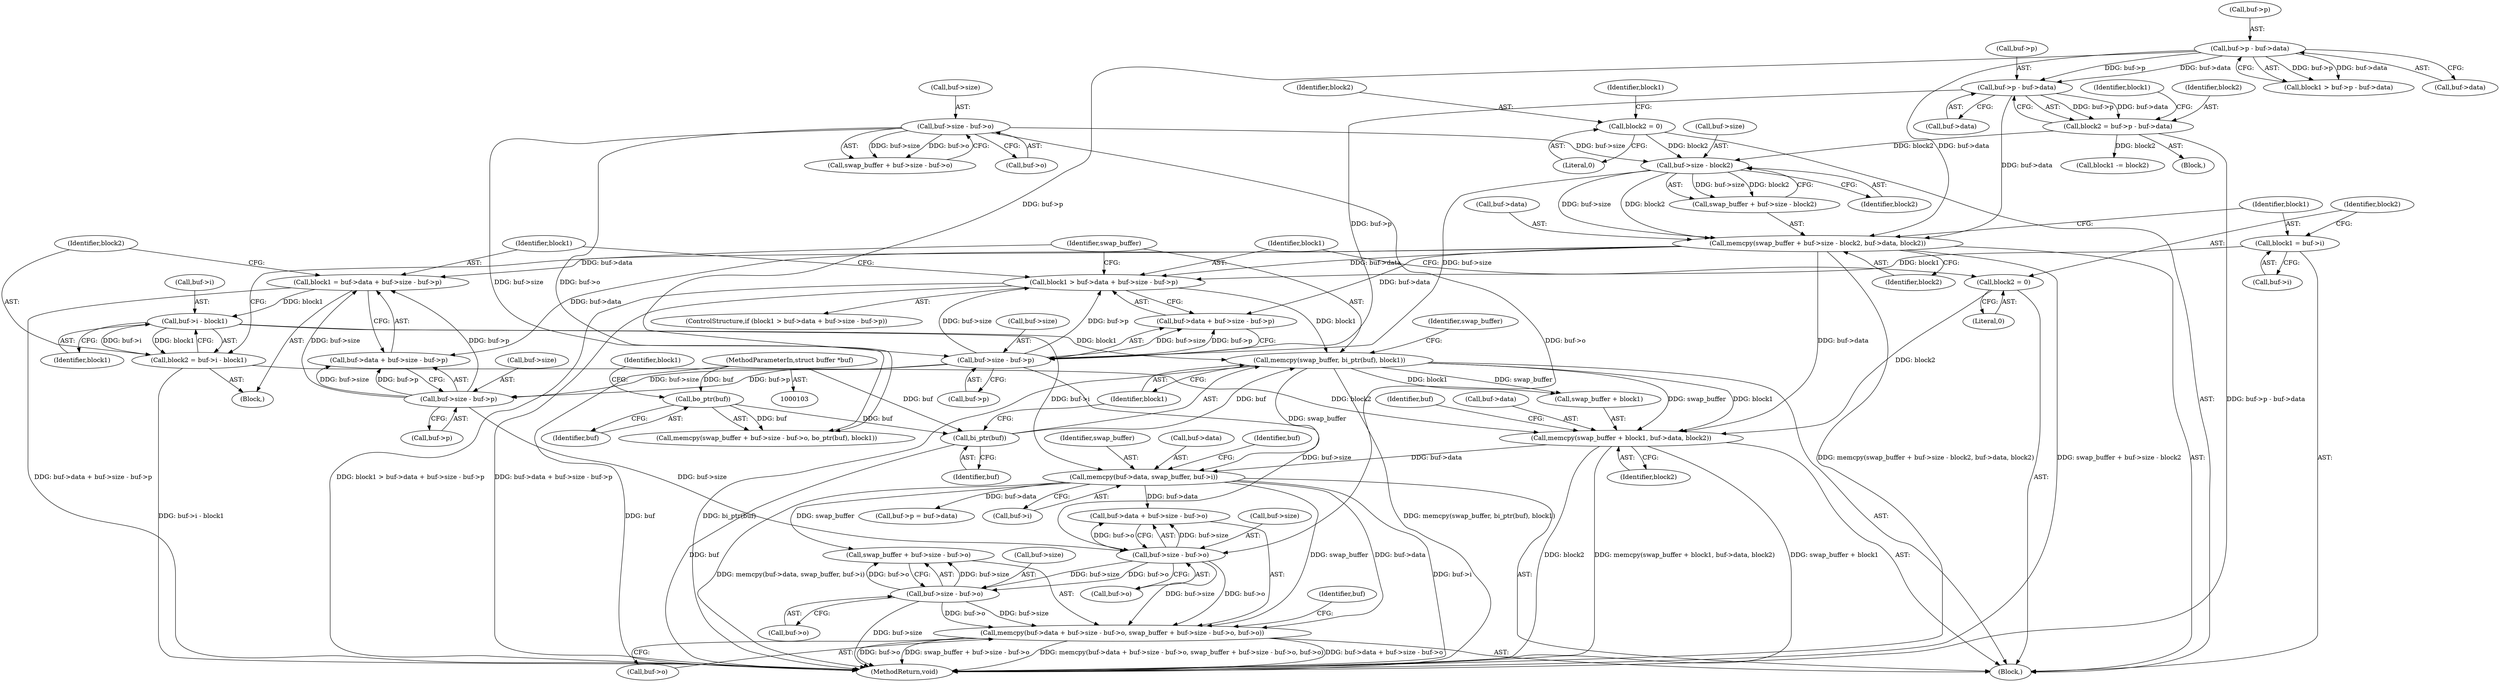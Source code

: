 digraph "0_haproxy_7ec765568883b2d4e5a2796adbeb492a22ec9bd4@API" {
"1000228" [label="(Call,memcpy(buf->data + buf->size - buf->o, swap_buffer + buf->size - buf->o, buf->o))"];
"1000220" [label="(Call,memcpy(buf->data, swap_buffer, buf->i))"];
"1000212" [label="(Call,memcpy(swap_buffer + block1, buf->data, block2))"];
"1000207" [label="(Call,memcpy(swap_buffer, bi_ptr(buf), block1))"];
"1000209" [label="(Call,bi_ptr(buf))"];
"1000149" [label="(Call,bo_ptr(buf))"];
"1000104" [label="(MethodParameterIn,struct buffer *buf)"];
"1000202" [label="(Call,buf->i - block1)"];
"1000187" [label="(Call,block1 = buf->data + buf->size - buf->p)"];
"1000152" [label="(Call,memcpy(swap_buffer + buf->size - block2, buf->data, block2))"];
"1000155" [label="(Call,buf->size - block2)"];
"1000142" [label="(Call,buf->size - buf->o)"];
"1000113" [label="(Call,block2 = 0)"];
"1000127" [label="(Call,block2 = buf->p - buf->data)"];
"1000129" [label="(Call,buf->p - buf->data)"];
"1000119" [label="(Call,buf->p - buf->data)"];
"1000193" [label="(Call,buf->size - buf->p)"];
"1000179" [label="(Call,buf->size - buf->p)"];
"1000173" [label="(Call,block1 > buf->data + buf->size - buf->p)"];
"1000164" [label="(Call,block1 = buf->i)"];
"1000200" [label="(Call,block2 = buf->i - block1)"];
"1000169" [label="(Call,block2 = 0)"];
"1000233" [label="(Call,buf->size - buf->o)"];
"1000242" [label="(Call,buf->size - buf->o)"];
"1000206" [label="(Identifier,block1)"];
"1000117" [label="(Call,block1 > buf->p - buf->data)"];
"1000139" [label="(Call,memcpy(swap_buffer + buf->size - buf->o, bo_ptr(buf), block1))"];
"1000130" [label="(Call,buf->p)"];
"1000173" [label="(Call,block1 > buf->data + buf->size - buf->p)"];
"1000104" [label="(MethodParameterIn,struct buffer *buf)"];
"1000254" [label="(Identifier,buf)"];
"1000149" [label="(Call,bo_ptr(buf))"];
"1000228" [label="(Call,memcpy(buf->data + buf->size - buf->o, swap_buffer + buf->size - buf->o, buf->o))"];
"1000136" [label="(Call,block1 -= block2)"];
"1000231" [label="(Identifier,buf)"];
"1000127" [label="(Call,block2 = buf->p - buf->data)"];
"1000171" [label="(Literal,0)"];
"1000220" [label="(Call,memcpy(buf->data, swap_buffer, buf->i))"];
"1000175" [label="(Call,buf->data + buf->size - buf->p)"];
"1000246" [label="(Call,buf->o)"];
"1000213" [label="(Call,swap_buffer + block1)"];
"1000188" [label="(Identifier,block1)"];
"1000174" [label="(Identifier,block1)"];
"1000118" [label="(Identifier,block1)"];
"1000143" [label="(Call,buf->size)"];
"1000129" [label="(Call,buf->p - buf->data)"];
"1000159" [label="(Identifier,block2)"];
"1000194" [label="(Call,buf->size)"];
"1000208" [label="(Identifier,swap_buffer)"];
"1000214" [label="(Identifier,swap_buffer)"];
"1000164" [label="(Call,block1 = buf->i)"];
"1000151" [label="(Identifier,block1)"];
"1000193" [label="(Call,buf->size - buf->p)"];
"1000172" [label="(ControlStructure,if (block1 > buf->data + buf->size - buf->p))"];
"1000156" [label="(Call,buf->size)"];
"1000259" [label="(MethodReturn,void)"];
"1000170" [label="(Identifier,block2)"];
"1000137" [label="(Identifier,block1)"];
"1000155" [label="(Call,buf->size - block2)"];
"1000180" [label="(Call,buf->size)"];
"1000211" [label="(Identifier,block1)"];
"1000202" [label="(Call,buf->i - block1)"];
"1000120" [label="(Call,buf->p)"];
"1000133" [label="(Call,buf->data)"];
"1000179" [label="(Call,buf->size - buf->p)"];
"1000207" [label="(Call,memcpy(swap_buffer, bi_ptr(buf), block1))"];
"1000140" [label="(Call,swap_buffer + buf->size - buf->o)"];
"1000114" [label="(Identifier,block2)"];
"1000222" [label="(Identifier,buf)"];
"1000203" [label="(Call,buf->i)"];
"1000225" [label="(Call,buf->i)"];
"1000187" [label="(Call,block1 = buf->data + buf->size - buf->p)"];
"1000123" [label="(Call,buf->data)"];
"1000224" [label="(Identifier,swap_buffer)"];
"1000160" [label="(Call,buf->data)"];
"1000189" [label="(Call,buf->data + buf->size - buf->p)"];
"1000200" [label="(Call,block2 = buf->i - block1)"];
"1000169" [label="(Call,block2 = 0)"];
"1000242" [label="(Call,buf->size - buf->o)"];
"1000166" [label="(Call,buf->i)"];
"1000126" [label="(Block,)"];
"1000252" [label="(Call,buf->p = buf->data)"];
"1000153" [label="(Call,swap_buffer + buf->size - block2)"];
"1000186" [label="(Block,)"];
"1000210" [label="(Identifier,buf)"];
"1000240" [label="(Call,swap_buffer + buf->size - buf->o)"];
"1000146" [label="(Call,buf->o)"];
"1000163" [label="(Identifier,block2)"];
"1000233" [label="(Call,buf->size - buf->o)"];
"1000119" [label="(Call,buf->p - buf->data)"];
"1000152" [label="(Call,memcpy(swap_buffer + buf->size - block2, buf->data, block2))"];
"1000216" [label="(Call,buf->data)"];
"1000237" [label="(Call,buf->o)"];
"1000209" [label="(Call,bi_ptr(buf))"];
"1000212" [label="(Call,memcpy(swap_buffer + block1, buf->data, block2))"];
"1000197" [label="(Call,buf->p)"];
"1000234" [label="(Call,buf->size)"];
"1000128" [label="(Identifier,block2)"];
"1000142" [label="(Call,buf->size - buf->o)"];
"1000150" [label="(Identifier,buf)"];
"1000243" [label="(Call,buf->size)"];
"1000105" [label="(Block,)"];
"1000219" [label="(Identifier,block2)"];
"1000183" [label="(Call,buf->p)"];
"1000221" [label="(Call,buf->data)"];
"1000201" [label="(Identifier,block2)"];
"1000229" [label="(Call,buf->data + buf->size - buf->o)"];
"1000165" [label="(Identifier,block1)"];
"1000115" [label="(Literal,0)"];
"1000113" [label="(Call,block2 = 0)"];
"1000249" [label="(Call,buf->o)"];
"1000228" -> "1000105"  [label="AST: "];
"1000228" -> "1000249"  [label="CFG: "];
"1000229" -> "1000228"  [label="AST: "];
"1000240" -> "1000228"  [label="AST: "];
"1000249" -> "1000228"  [label="AST: "];
"1000254" -> "1000228"  [label="CFG: "];
"1000228" -> "1000259"  [label="DDG: swap_buffer + buf->size - buf->o"];
"1000228" -> "1000259"  [label="DDG: memcpy(buf->data + buf->size - buf->o, swap_buffer + buf->size - buf->o, buf->o)"];
"1000228" -> "1000259"  [label="DDG: buf->data + buf->size - buf->o"];
"1000228" -> "1000259"  [label="DDG: buf->o"];
"1000220" -> "1000228"  [label="DDG: buf->data"];
"1000220" -> "1000228"  [label="DDG: swap_buffer"];
"1000233" -> "1000228"  [label="DDG: buf->size"];
"1000233" -> "1000228"  [label="DDG: buf->o"];
"1000242" -> "1000228"  [label="DDG: buf->size"];
"1000242" -> "1000228"  [label="DDG: buf->o"];
"1000220" -> "1000105"  [label="AST: "];
"1000220" -> "1000225"  [label="CFG: "];
"1000221" -> "1000220"  [label="AST: "];
"1000224" -> "1000220"  [label="AST: "];
"1000225" -> "1000220"  [label="AST: "];
"1000231" -> "1000220"  [label="CFG: "];
"1000220" -> "1000259"  [label="DDG: buf->i"];
"1000220" -> "1000259"  [label="DDG: memcpy(buf->data, swap_buffer, buf->i)"];
"1000212" -> "1000220"  [label="DDG: buf->data"];
"1000207" -> "1000220"  [label="DDG: swap_buffer"];
"1000202" -> "1000220"  [label="DDG: buf->i"];
"1000220" -> "1000229"  [label="DDG: buf->data"];
"1000220" -> "1000240"  [label="DDG: swap_buffer"];
"1000220" -> "1000252"  [label="DDG: buf->data"];
"1000212" -> "1000105"  [label="AST: "];
"1000212" -> "1000219"  [label="CFG: "];
"1000213" -> "1000212"  [label="AST: "];
"1000216" -> "1000212"  [label="AST: "];
"1000219" -> "1000212"  [label="AST: "];
"1000222" -> "1000212"  [label="CFG: "];
"1000212" -> "1000259"  [label="DDG: block2"];
"1000212" -> "1000259"  [label="DDG: memcpy(swap_buffer + block1, buf->data, block2)"];
"1000212" -> "1000259"  [label="DDG: swap_buffer + block1"];
"1000207" -> "1000212"  [label="DDG: swap_buffer"];
"1000207" -> "1000212"  [label="DDG: block1"];
"1000152" -> "1000212"  [label="DDG: buf->data"];
"1000200" -> "1000212"  [label="DDG: block2"];
"1000169" -> "1000212"  [label="DDG: block2"];
"1000207" -> "1000105"  [label="AST: "];
"1000207" -> "1000211"  [label="CFG: "];
"1000208" -> "1000207"  [label="AST: "];
"1000209" -> "1000207"  [label="AST: "];
"1000211" -> "1000207"  [label="AST: "];
"1000214" -> "1000207"  [label="CFG: "];
"1000207" -> "1000259"  [label="DDG: bi_ptr(buf)"];
"1000207" -> "1000259"  [label="DDG: memcpy(swap_buffer, bi_ptr(buf), block1)"];
"1000209" -> "1000207"  [label="DDG: buf"];
"1000202" -> "1000207"  [label="DDG: block1"];
"1000173" -> "1000207"  [label="DDG: block1"];
"1000207" -> "1000213"  [label="DDG: swap_buffer"];
"1000207" -> "1000213"  [label="DDG: block1"];
"1000209" -> "1000210"  [label="CFG: "];
"1000210" -> "1000209"  [label="AST: "];
"1000211" -> "1000209"  [label="CFG: "];
"1000209" -> "1000259"  [label="DDG: buf"];
"1000149" -> "1000209"  [label="DDG: buf"];
"1000104" -> "1000209"  [label="DDG: buf"];
"1000149" -> "1000139"  [label="AST: "];
"1000149" -> "1000150"  [label="CFG: "];
"1000150" -> "1000149"  [label="AST: "];
"1000151" -> "1000149"  [label="CFG: "];
"1000149" -> "1000139"  [label="DDG: buf"];
"1000104" -> "1000149"  [label="DDG: buf"];
"1000104" -> "1000103"  [label="AST: "];
"1000104" -> "1000259"  [label="DDG: buf"];
"1000202" -> "1000200"  [label="AST: "];
"1000202" -> "1000206"  [label="CFG: "];
"1000203" -> "1000202"  [label="AST: "];
"1000206" -> "1000202"  [label="AST: "];
"1000200" -> "1000202"  [label="CFG: "];
"1000202" -> "1000200"  [label="DDG: buf->i"];
"1000202" -> "1000200"  [label="DDG: block1"];
"1000187" -> "1000202"  [label="DDG: block1"];
"1000187" -> "1000186"  [label="AST: "];
"1000187" -> "1000189"  [label="CFG: "];
"1000188" -> "1000187"  [label="AST: "];
"1000189" -> "1000187"  [label="AST: "];
"1000201" -> "1000187"  [label="CFG: "];
"1000187" -> "1000259"  [label="DDG: buf->data + buf->size - buf->p"];
"1000152" -> "1000187"  [label="DDG: buf->data"];
"1000193" -> "1000187"  [label="DDG: buf->size"];
"1000193" -> "1000187"  [label="DDG: buf->p"];
"1000152" -> "1000105"  [label="AST: "];
"1000152" -> "1000163"  [label="CFG: "];
"1000153" -> "1000152"  [label="AST: "];
"1000160" -> "1000152"  [label="AST: "];
"1000163" -> "1000152"  [label="AST: "];
"1000165" -> "1000152"  [label="CFG: "];
"1000152" -> "1000259"  [label="DDG: memcpy(swap_buffer + buf->size - block2, buf->data, block2)"];
"1000152" -> "1000259"  [label="DDG: swap_buffer + buf->size - block2"];
"1000155" -> "1000152"  [label="DDG: buf->size"];
"1000155" -> "1000152"  [label="DDG: block2"];
"1000119" -> "1000152"  [label="DDG: buf->data"];
"1000129" -> "1000152"  [label="DDG: buf->data"];
"1000152" -> "1000173"  [label="DDG: buf->data"];
"1000152" -> "1000175"  [label="DDG: buf->data"];
"1000152" -> "1000189"  [label="DDG: buf->data"];
"1000155" -> "1000153"  [label="AST: "];
"1000155" -> "1000159"  [label="CFG: "];
"1000156" -> "1000155"  [label="AST: "];
"1000159" -> "1000155"  [label="AST: "];
"1000153" -> "1000155"  [label="CFG: "];
"1000155" -> "1000153"  [label="DDG: buf->size"];
"1000155" -> "1000153"  [label="DDG: block2"];
"1000142" -> "1000155"  [label="DDG: buf->size"];
"1000113" -> "1000155"  [label="DDG: block2"];
"1000127" -> "1000155"  [label="DDG: block2"];
"1000155" -> "1000179"  [label="DDG: buf->size"];
"1000142" -> "1000140"  [label="AST: "];
"1000142" -> "1000146"  [label="CFG: "];
"1000143" -> "1000142"  [label="AST: "];
"1000146" -> "1000142"  [label="AST: "];
"1000140" -> "1000142"  [label="CFG: "];
"1000142" -> "1000139"  [label="DDG: buf->size"];
"1000142" -> "1000139"  [label="DDG: buf->o"];
"1000142" -> "1000140"  [label="DDG: buf->size"];
"1000142" -> "1000140"  [label="DDG: buf->o"];
"1000142" -> "1000233"  [label="DDG: buf->o"];
"1000113" -> "1000105"  [label="AST: "];
"1000113" -> "1000115"  [label="CFG: "];
"1000114" -> "1000113"  [label="AST: "];
"1000115" -> "1000113"  [label="AST: "];
"1000118" -> "1000113"  [label="CFG: "];
"1000127" -> "1000126"  [label="AST: "];
"1000127" -> "1000129"  [label="CFG: "];
"1000128" -> "1000127"  [label="AST: "];
"1000129" -> "1000127"  [label="AST: "];
"1000137" -> "1000127"  [label="CFG: "];
"1000127" -> "1000259"  [label="DDG: buf->p - buf->data"];
"1000129" -> "1000127"  [label="DDG: buf->p"];
"1000129" -> "1000127"  [label="DDG: buf->data"];
"1000127" -> "1000136"  [label="DDG: block2"];
"1000129" -> "1000133"  [label="CFG: "];
"1000130" -> "1000129"  [label="AST: "];
"1000133" -> "1000129"  [label="AST: "];
"1000119" -> "1000129"  [label="DDG: buf->p"];
"1000119" -> "1000129"  [label="DDG: buf->data"];
"1000129" -> "1000179"  [label="DDG: buf->p"];
"1000119" -> "1000117"  [label="AST: "];
"1000119" -> "1000123"  [label="CFG: "];
"1000120" -> "1000119"  [label="AST: "];
"1000123" -> "1000119"  [label="AST: "];
"1000117" -> "1000119"  [label="CFG: "];
"1000119" -> "1000117"  [label="DDG: buf->p"];
"1000119" -> "1000117"  [label="DDG: buf->data"];
"1000119" -> "1000179"  [label="DDG: buf->p"];
"1000193" -> "1000189"  [label="AST: "];
"1000193" -> "1000197"  [label="CFG: "];
"1000194" -> "1000193"  [label="AST: "];
"1000197" -> "1000193"  [label="AST: "];
"1000189" -> "1000193"  [label="CFG: "];
"1000193" -> "1000189"  [label="DDG: buf->size"];
"1000193" -> "1000189"  [label="DDG: buf->p"];
"1000179" -> "1000193"  [label="DDG: buf->size"];
"1000179" -> "1000193"  [label="DDG: buf->p"];
"1000193" -> "1000233"  [label="DDG: buf->size"];
"1000179" -> "1000175"  [label="AST: "];
"1000179" -> "1000183"  [label="CFG: "];
"1000180" -> "1000179"  [label="AST: "];
"1000183" -> "1000179"  [label="AST: "];
"1000175" -> "1000179"  [label="CFG: "];
"1000179" -> "1000173"  [label="DDG: buf->size"];
"1000179" -> "1000173"  [label="DDG: buf->p"];
"1000179" -> "1000175"  [label="DDG: buf->size"];
"1000179" -> "1000175"  [label="DDG: buf->p"];
"1000179" -> "1000233"  [label="DDG: buf->size"];
"1000173" -> "1000172"  [label="AST: "];
"1000173" -> "1000175"  [label="CFG: "];
"1000174" -> "1000173"  [label="AST: "];
"1000175" -> "1000173"  [label="AST: "];
"1000188" -> "1000173"  [label="CFG: "];
"1000208" -> "1000173"  [label="CFG: "];
"1000173" -> "1000259"  [label="DDG: block1 > buf->data + buf->size - buf->p"];
"1000173" -> "1000259"  [label="DDG: buf->data + buf->size - buf->p"];
"1000164" -> "1000173"  [label="DDG: block1"];
"1000164" -> "1000105"  [label="AST: "];
"1000164" -> "1000166"  [label="CFG: "];
"1000165" -> "1000164"  [label="AST: "];
"1000166" -> "1000164"  [label="AST: "];
"1000170" -> "1000164"  [label="CFG: "];
"1000200" -> "1000186"  [label="AST: "];
"1000201" -> "1000200"  [label="AST: "];
"1000208" -> "1000200"  [label="CFG: "];
"1000200" -> "1000259"  [label="DDG: buf->i - block1"];
"1000169" -> "1000105"  [label="AST: "];
"1000169" -> "1000171"  [label="CFG: "];
"1000170" -> "1000169"  [label="AST: "];
"1000171" -> "1000169"  [label="AST: "];
"1000174" -> "1000169"  [label="CFG: "];
"1000233" -> "1000229"  [label="AST: "];
"1000233" -> "1000237"  [label="CFG: "];
"1000234" -> "1000233"  [label="AST: "];
"1000237" -> "1000233"  [label="AST: "];
"1000229" -> "1000233"  [label="CFG: "];
"1000233" -> "1000229"  [label="DDG: buf->size"];
"1000233" -> "1000229"  [label="DDG: buf->o"];
"1000233" -> "1000242"  [label="DDG: buf->size"];
"1000233" -> "1000242"  [label="DDG: buf->o"];
"1000242" -> "1000240"  [label="AST: "];
"1000242" -> "1000246"  [label="CFG: "];
"1000243" -> "1000242"  [label="AST: "];
"1000246" -> "1000242"  [label="AST: "];
"1000240" -> "1000242"  [label="CFG: "];
"1000242" -> "1000259"  [label="DDG: buf->size"];
"1000242" -> "1000240"  [label="DDG: buf->size"];
"1000242" -> "1000240"  [label="DDG: buf->o"];
}
